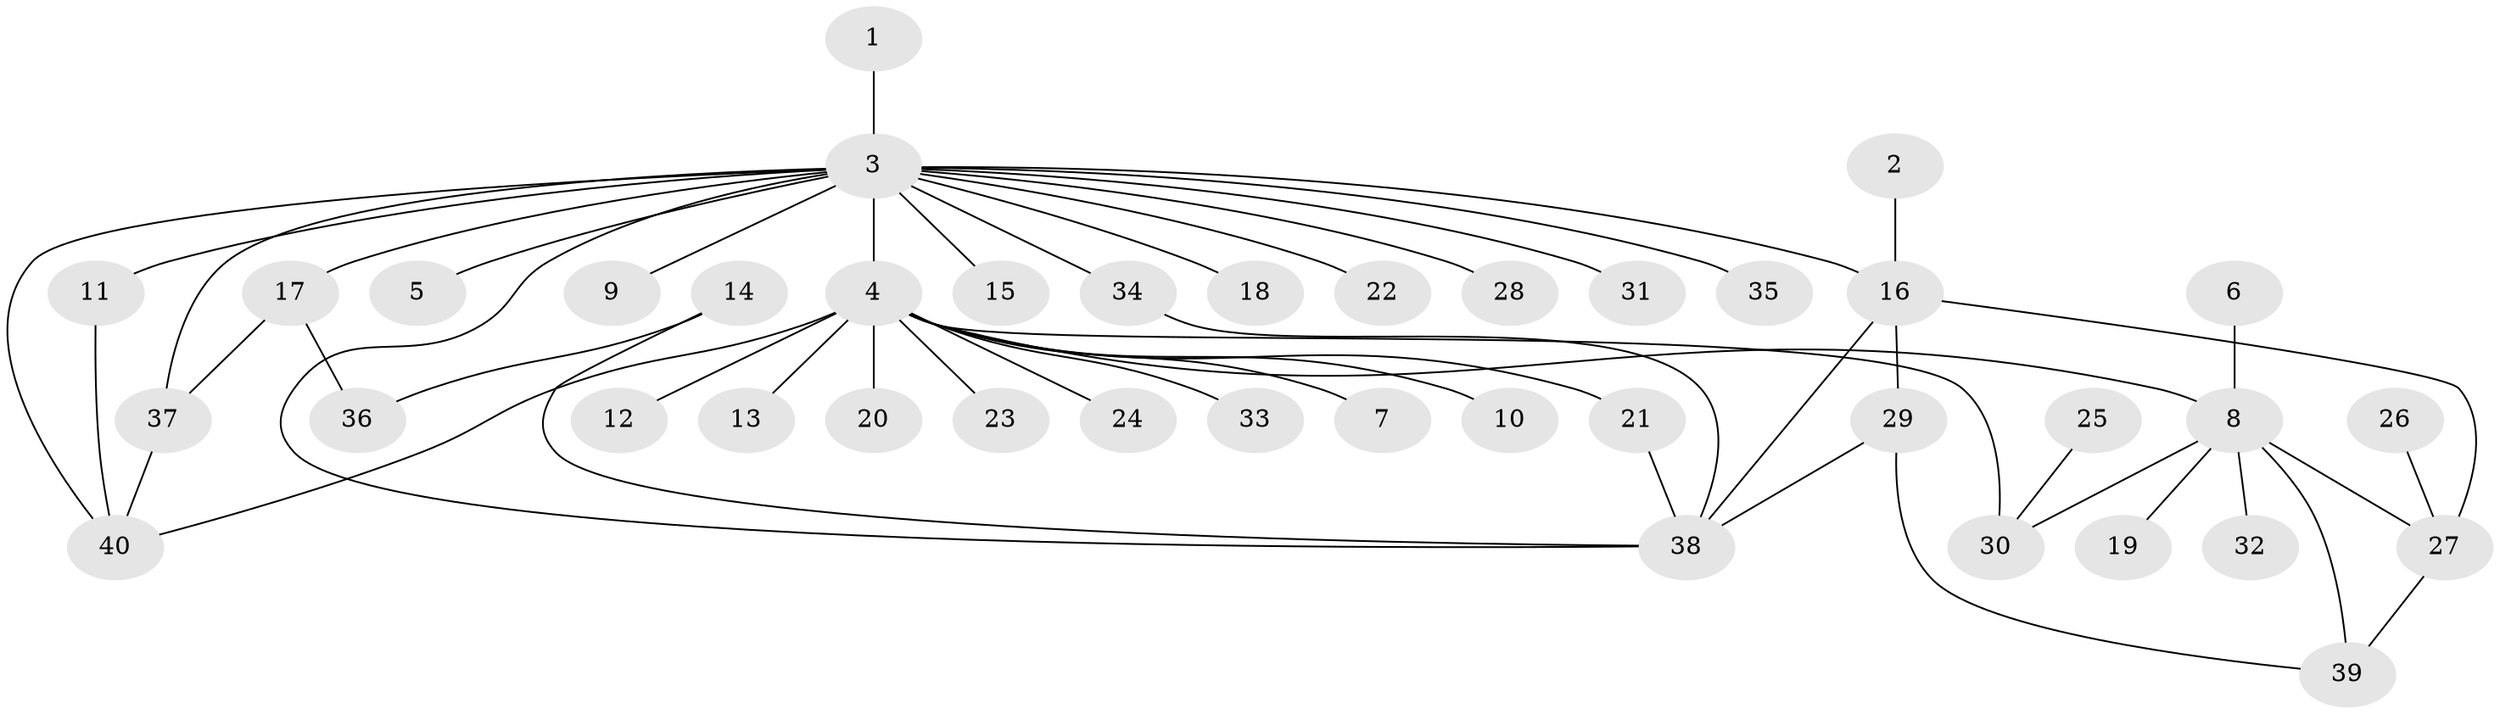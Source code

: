// original degree distribution, {20: 0.012658227848101266, 1: 0.5063291139240507, 6: 0.02531645569620253, 16: 0.012658227848101266, 10: 0.012658227848101266, 3: 0.08860759493670886, 2: 0.26582278481012656, 5: 0.02531645569620253, 7: 0.012658227848101266, 4: 0.0379746835443038}
// Generated by graph-tools (version 1.1) at 2025/36/03/04/25 23:36:54]
// undirected, 40 vertices, 52 edges
graph export_dot {
  node [color=gray90,style=filled];
  1;
  2;
  3;
  4;
  5;
  6;
  7;
  8;
  9;
  10;
  11;
  12;
  13;
  14;
  15;
  16;
  17;
  18;
  19;
  20;
  21;
  22;
  23;
  24;
  25;
  26;
  27;
  28;
  29;
  30;
  31;
  32;
  33;
  34;
  35;
  36;
  37;
  38;
  39;
  40;
  1 -- 3 [weight=1.0];
  2 -- 16 [weight=1.0];
  3 -- 4 [weight=1.0];
  3 -- 5 [weight=1.0];
  3 -- 9 [weight=1.0];
  3 -- 11 [weight=1.0];
  3 -- 15 [weight=1.0];
  3 -- 16 [weight=1.0];
  3 -- 17 [weight=2.0];
  3 -- 18 [weight=1.0];
  3 -- 22 [weight=1.0];
  3 -- 28 [weight=1.0];
  3 -- 31 [weight=1.0];
  3 -- 34 [weight=1.0];
  3 -- 35 [weight=1.0];
  3 -- 37 [weight=1.0];
  3 -- 38 [weight=1.0];
  3 -- 40 [weight=1.0];
  4 -- 7 [weight=1.0];
  4 -- 8 [weight=1.0];
  4 -- 10 [weight=1.0];
  4 -- 12 [weight=1.0];
  4 -- 13 [weight=1.0];
  4 -- 20 [weight=1.0];
  4 -- 21 [weight=1.0];
  4 -- 23 [weight=1.0];
  4 -- 24 [weight=1.0];
  4 -- 30 [weight=2.0];
  4 -- 33 [weight=1.0];
  4 -- 40 [weight=1.0];
  6 -- 8 [weight=1.0];
  8 -- 19 [weight=1.0];
  8 -- 27 [weight=1.0];
  8 -- 30 [weight=1.0];
  8 -- 32 [weight=1.0];
  8 -- 39 [weight=1.0];
  11 -- 40 [weight=1.0];
  14 -- 36 [weight=1.0];
  14 -- 38 [weight=1.0];
  16 -- 27 [weight=1.0];
  16 -- 29 [weight=1.0];
  16 -- 38 [weight=1.0];
  17 -- 36 [weight=1.0];
  17 -- 37 [weight=1.0];
  21 -- 38 [weight=1.0];
  25 -- 30 [weight=1.0];
  26 -- 27 [weight=2.0];
  27 -- 39 [weight=1.0];
  29 -- 38 [weight=1.0];
  29 -- 39 [weight=1.0];
  34 -- 38 [weight=1.0];
  37 -- 40 [weight=1.0];
}
